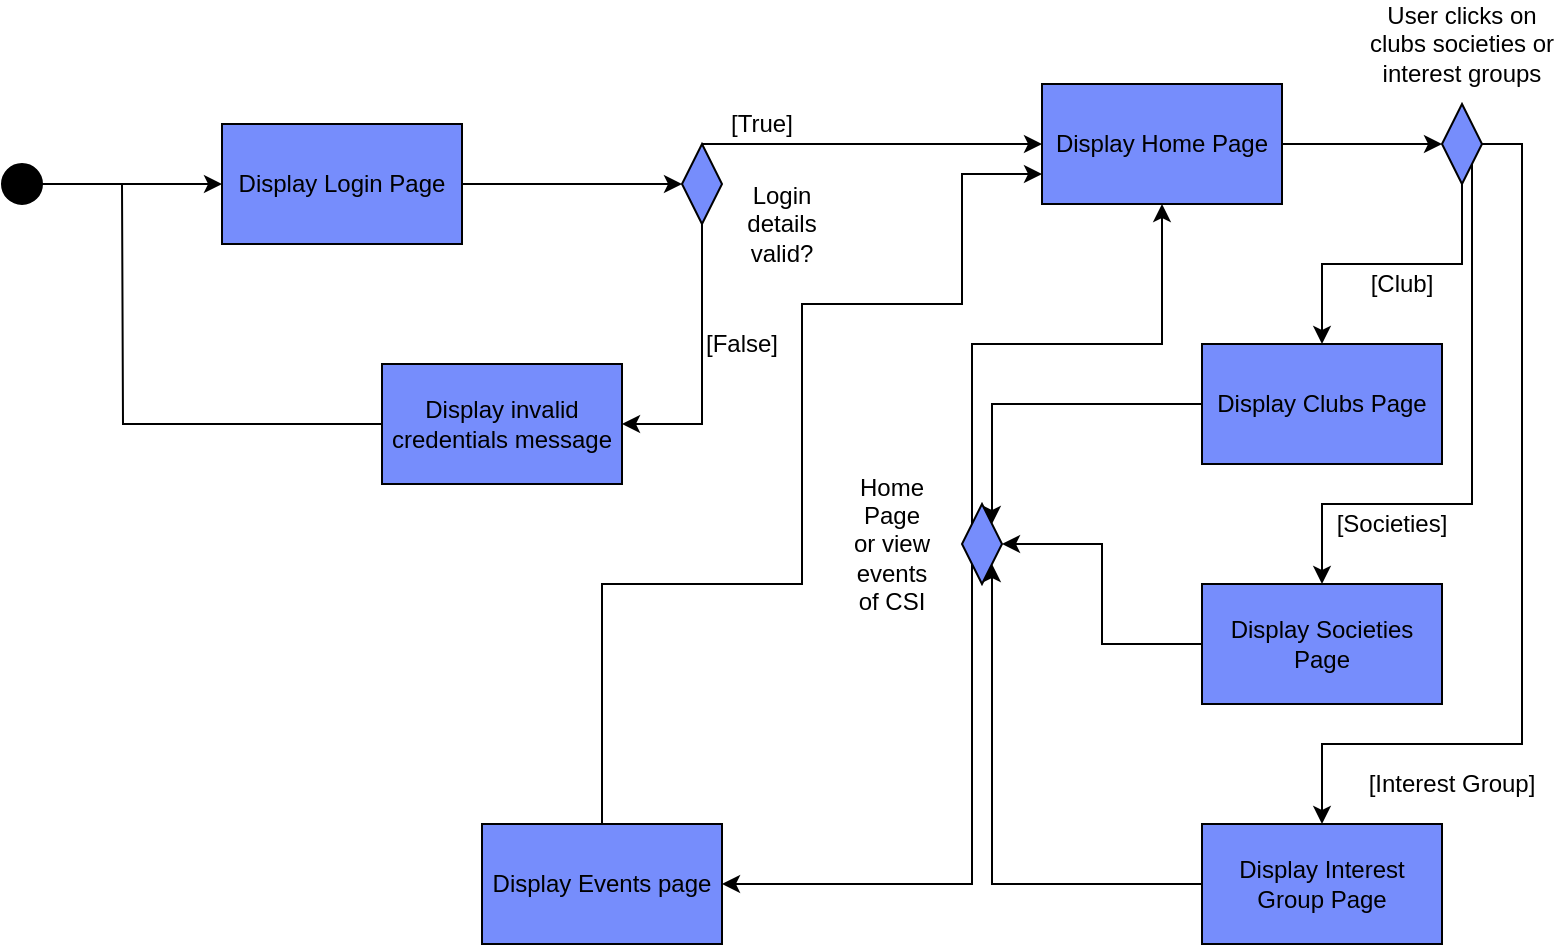<mxfile version="12.8.1" type="github"><diagram id="irh_rx_qs8wF5NUixnGU" name="Page-1"><mxGraphModel dx="868" dy="450" grid="1" gridSize="10" guides="1" tooltips="1" connect="1" arrows="1" fold="1" page="1" pageScale="1" pageWidth="850" pageHeight="1100" math="0" shadow="0"><root><mxCell id="0"/><mxCell id="1" parent="0"/><mxCell id="ir32ikRxMyAOfCAdhVUw-1" value="" style="ellipse;whiteSpace=wrap;html=1;aspect=fixed;fillColor=#000000;" vertex="1" parent="1"><mxGeometry y="190" width="20" height="20" as="geometry"/></mxCell><mxCell id="ir32ikRxMyAOfCAdhVUw-2" value="" style="endArrow=classic;html=1;exitX=1;exitY=0.5;exitDx=0;exitDy=0;entryX=0;entryY=0.5;entryDx=0;entryDy=0;" edge="1" parent="1" source="ir32ikRxMyAOfCAdhVUw-1" target="ir32ikRxMyAOfCAdhVUw-3"><mxGeometry width="50" height="50" relative="1" as="geometry"><mxPoint x="400" y="410" as="sourcePoint"/><mxPoint x="110" y="200" as="targetPoint"/></mxGeometry></mxCell><mxCell id="ir32ikRxMyAOfCAdhVUw-3" value="Display Login Page" style="rounded=0;whiteSpace=wrap;html=1;fillColor=#768DFC;strokeColor=#000000;" vertex="1" parent="1"><mxGeometry x="110" y="170" width="120" height="60" as="geometry"/></mxCell><mxCell id="ir32ikRxMyAOfCAdhVUw-9" style="edgeStyle=orthogonalEdgeStyle;rounded=0;orthogonalLoop=1;jettySize=auto;html=1;exitX=0.5;exitY=1;exitDx=0;exitDy=0;entryX=1;entryY=0.5;entryDx=0;entryDy=0;" edge="1" parent="1" source="ir32ikRxMyAOfCAdhVUw-4" target="ir32ikRxMyAOfCAdhVUw-8"><mxGeometry relative="1" as="geometry"/></mxCell><mxCell id="ir32ikRxMyAOfCAdhVUw-16" style="edgeStyle=orthogonalEdgeStyle;rounded=0;orthogonalLoop=1;jettySize=auto;html=1;exitX=0.5;exitY=0;exitDx=0;exitDy=0;endArrow=classic;endFill=1;entryX=0;entryY=0.5;entryDx=0;entryDy=0;" edge="1" parent="1" source="ir32ikRxMyAOfCAdhVUw-4" target="ir32ikRxMyAOfCAdhVUw-18"><mxGeometry relative="1" as="geometry"><mxPoint x="480" y="180" as="targetPoint"/><Array as="points"><mxPoint x="390" y="180"/><mxPoint x="390" y="180"/></Array></mxGeometry></mxCell><mxCell id="ir32ikRxMyAOfCAdhVUw-4" value="" style="rhombus;whiteSpace=wrap;html=1;fillColor=#768DFC;strokeColor=#000000;" vertex="1" parent="1"><mxGeometry x="340" y="180" width="20" height="40" as="geometry"/></mxCell><mxCell id="ir32ikRxMyAOfCAdhVUw-5" value="" style="endArrow=classic;html=1;exitX=1;exitY=0.5;exitDx=0;exitDy=0;entryX=0;entryY=0.5;entryDx=0;entryDy=0;" edge="1" parent="1" source="ir32ikRxMyAOfCAdhVUw-3" target="ir32ikRxMyAOfCAdhVUw-4"><mxGeometry width="50" height="50" relative="1" as="geometry"><mxPoint x="400" y="410" as="sourcePoint"/><mxPoint x="450" y="360" as="targetPoint"/></mxGeometry></mxCell><mxCell id="ir32ikRxMyAOfCAdhVUw-6" value="Login details valid?" style="text;html=1;strokeColor=none;fillColor=none;align=center;verticalAlign=middle;whiteSpace=wrap;rounded=0;" vertex="1" parent="1"><mxGeometry x="370" y="210" width="40" height="20" as="geometry"/></mxCell><mxCell id="ir32ikRxMyAOfCAdhVUw-12" style="edgeStyle=orthogonalEdgeStyle;rounded=0;orthogonalLoop=1;jettySize=auto;html=1;exitX=0;exitY=0.5;exitDx=0;exitDy=0;endArrow=none;endFill=0;" edge="1" parent="1" source="ir32ikRxMyAOfCAdhVUw-8"><mxGeometry relative="1" as="geometry"><mxPoint x="60" y="200" as="targetPoint"/></mxGeometry></mxCell><mxCell id="ir32ikRxMyAOfCAdhVUw-8" value="Display invalid credentials message" style="rounded=0;whiteSpace=wrap;html=1;fillColor=#768DFC;strokeColor=#000000;" vertex="1" parent="1"><mxGeometry x="190" y="290" width="120" height="60" as="geometry"/></mxCell><mxCell id="ir32ikRxMyAOfCAdhVUw-10" value="[False]" style="text;html=1;strokeColor=none;fillColor=none;align=center;verticalAlign=middle;whiteSpace=wrap;rounded=0;" vertex="1" parent="1"><mxGeometry x="350" y="270" width="40" height="20" as="geometry"/></mxCell><mxCell id="ir32ikRxMyAOfCAdhVUw-18" value="Display Home Page" style="rounded=0;whiteSpace=wrap;html=1;fillColor=#768DFC;strokeColor=#000000;" vertex="1" parent="1"><mxGeometry x="520" y="150" width="120" height="60" as="geometry"/></mxCell><mxCell id="ir32ikRxMyAOfCAdhVUw-24" style="edgeStyle=orthogonalEdgeStyle;rounded=0;orthogonalLoop=1;jettySize=auto;html=1;exitX=1;exitY=0.5;exitDx=0;exitDy=0;entryX=0;entryY=0.5;entryDx=0;entryDy=0;endArrow=classic;endFill=1;" edge="1" parent="1" source="ir32ikRxMyAOfCAdhVUw-18" target="ir32ikRxMyAOfCAdhVUw-23"><mxGeometry relative="1" as="geometry"><mxPoint x="860" y="180" as="sourcePoint"/></mxGeometry></mxCell><mxCell id="ir32ikRxMyAOfCAdhVUw-28" style="edgeStyle=orthogonalEdgeStyle;rounded=0;orthogonalLoop=1;jettySize=auto;html=1;exitX=0.5;exitY=1;exitDx=0;exitDy=0;entryX=0.5;entryY=0;entryDx=0;entryDy=0;endArrow=classic;endFill=1;" edge="1" parent="1" source="ir32ikRxMyAOfCAdhVUw-23" target="ir32ikRxMyAOfCAdhVUw-27"><mxGeometry relative="1" as="geometry"/></mxCell><mxCell id="ir32ikRxMyAOfCAdhVUw-30" style="edgeStyle=orthogonalEdgeStyle;rounded=0;orthogonalLoop=1;jettySize=auto;html=1;exitX=1;exitY=1;exitDx=0;exitDy=0;entryX=0.5;entryY=0;entryDx=0;entryDy=0;endArrow=classic;endFill=1;" edge="1" parent="1" source="ir32ikRxMyAOfCAdhVUw-23" target="ir32ikRxMyAOfCAdhVUw-29"><mxGeometry relative="1" as="geometry"><Array as="points"><mxPoint x="735" y="360"/><mxPoint x="660" y="360"/></Array></mxGeometry></mxCell><mxCell id="ir32ikRxMyAOfCAdhVUw-32" style="edgeStyle=orthogonalEdgeStyle;rounded=0;orthogonalLoop=1;jettySize=auto;html=1;exitX=1;exitY=0.5;exitDx=0;exitDy=0;entryX=0.5;entryY=0;entryDx=0;entryDy=0;endArrow=classic;endFill=1;" edge="1" parent="1" source="ir32ikRxMyAOfCAdhVUw-23" target="ir32ikRxMyAOfCAdhVUw-31"><mxGeometry relative="1" as="geometry"><Array as="points"><mxPoint x="760" y="180"/><mxPoint x="760" y="480"/><mxPoint x="660" y="480"/></Array></mxGeometry></mxCell><mxCell id="ir32ikRxMyAOfCAdhVUw-23" value="" style="rhombus;whiteSpace=wrap;html=1;fillColor=#768DFC;strokeColor=#000000;" vertex="1" parent="1"><mxGeometry x="720" y="160" width="20" height="40" as="geometry"/></mxCell><mxCell id="ir32ikRxMyAOfCAdhVUw-25" value="[True]" style="text;html=1;strokeColor=none;fillColor=none;align=center;verticalAlign=middle;whiteSpace=wrap;rounded=0;" vertex="1" parent="1"><mxGeometry x="360" y="160" width="40" height="20" as="geometry"/></mxCell><mxCell id="ir32ikRxMyAOfCAdhVUw-26" value="User clicks on clubs societies or interest groups" style="text;html=1;strokeColor=none;fillColor=none;align=center;verticalAlign=middle;whiteSpace=wrap;rounded=0;" vertex="1" parent="1"><mxGeometry x="680" y="120" width="100" height="20" as="geometry"/></mxCell><mxCell id="ir32ikRxMyAOfCAdhVUw-39" style="edgeStyle=orthogonalEdgeStyle;rounded=0;orthogonalLoop=1;jettySize=auto;html=1;exitX=0;exitY=0.5;exitDx=0;exitDy=0;entryX=1;entryY=0;entryDx=0;entryDy=0;endArrow=classic;endFill=1;" edge="1" parent="1" source="ir32ikRxMyAOfCAdhVUw-27" target="ir32ikRxMyAOfCAdhVUw-36"><mxGeometry relative="1" as="geometry"/></mxCell><mxCell id="ir32ikRxMyAOfCAdhVUw-27" value="Display Clubs Page" style="rounded=0;whiteSpace=wrap;html=1;fillColor=#768DFC;strokeColor=#000000;" vertex="1" parent="1"><mxGeometry x="600" y="280" width="120" height="60" as="geometry"/></mxCell><mxCell id="ir32ikRxMyAOfCAdhVUw-38" style="edgeStyle=orthogonalEdgeStyle;rounded=0;orthogonalLoop=1;jettySize=auto;html=1;exitX=0;exitY=0.5;exitDx=0;exitDy=0;entryX=1;entryY=0.5;entryDx=0;entryDy=0;endArrow=classic;endFill=1;" edge="1" parent="1" source="ir32ikRxMyAOfCAdhVUw-29" target="ir32ikRxMyAOfCAdhVUw-36"><mxGeometry relative="1" as="geometry"/></mxCell><mxCell id="ir32ikRxMyAOfCAdhVUw-29" value="Display Societies Page" style="rounded=0;whiteSpace=wrap;html=1;fillColor=#768DFC;strokeColor=#000000;" vertex="1" parent="1"><mxGeometry x="600" y="400" width="120" height="60" as="geometry"/></mxCell><mxCell id="ir32ikRxMyAOfCAdhVUw-37" style="edgeStyle=orthogonalEdgeStyle;rounded=0;orthogonalLoop=1;jettySize=auto;html=1;exitX=0;exitY=0.5;exitDx=0;exitDy=0;entryX=1;entryY=1;entryDx=0;entryDy=0;endArrow=classic;endFill=1;" edge="1" parent="1" source="ir32ikRxMyAOfCAdhVUw-31" target="ir32ikRxMyAOfCAdhVUw-36"><mxGeometry relative="1" as="geometry"/></mxCell><mxCell id="ir32ikRxMyAOfCAdhVUw-31" value="Display Interest Group Page" style="rounded=0;whiteSpace=wrap;html=1;fillColor=#768DFC;strokeColor=#000000;" vertex="1" parent="1"><mxGeometry x="600" y="520" width="120" height="60" as="geometry"/></mxCell><mxCell id="ir32ikRxMyAOfCAdhVUw-33" value="[Club]" style="text;html=1;strokeColor=none;fillColor=none;align=center;verticalAlign=middle;whiteSpace=wrap;rounded=0;" vertex="1" parent="1"><mxGeometry x="680" y="240" width="40" height="20" as="geometry"/></mxCell><mxCell id="ir32ikRxMyAOfCAdhVUw-34" value="[Societies]" style="text;html=1;strokeColor=none;fillColor=none;align=center;verticalAlign=middle;whiteSpace=wrap;rounded=0;" vertex="1" parent="1"><mxGeometry x="670" y="360" width="50" height="20" as="geometry"/></mxCell><mxCell id="ir32ikRxMyAOfCAdhVUw-35" value="[Interest Group]" style="text;html=1;strokeColor=none;fillColor=none;align=center;verticalAlign=middle;whiteSpace=wrap;rounded=0;" vertex="1" parent="1"><mxGeometry x="680" y="490" width="90" height="20" as="geometry"/></mxCell><mxCell id="ir32ikRxMyAOfCAdhVUw-41" style="edgeStyle=orthogonalEdgeStyle;rounded=0;orthogonalLoop=1;jettySize=auto;html=1;exitX=0;exitY=0;exitDx=0;exitDy=0;entryX=0.5;entryY=1;entryDx=0;entryDy=0;endArrow=classic;endFill=1;" edge="1" parent="1" source="ir32ikRxMyAOfCAdhVUw-36" target="ir32ikRxMyAOfCAdhVUw-18"><mxGeometry relative="1" as="geometry"><Array as="points"><mxPoint x="485" y="280"/><mxPoint x="580" y="280"/></Array></mxGeometry></mxCell><mxCell id="ir32ikRxMyAOfCAdhVUw-43" style="edgeStyle=orthogonalEdgeStyle;rounded=0;orthogonalLoop=1;jettySize=auto;html=1;exitX=0;exitY=1;exitDx=0;exitDy=0;entryX=1;entryY=0.5;entryDx=0;entryDy=0;endArrow=classic;endFill=1;" edge="1" parent="1" source="ir32ikRxMyAOfCAdhVUw-36" target="ir32ikRxMyAOfCAdhVUw-42"><mxGeometry relative="1" as="geometry"><Array as="points"><mxPoint x="485" y="550"/></Array></mxGeometry></mxCell><mxCell id="ir32ikRxMyAOfCAdhVUw-36" value="" style="rhombus;whiteSpace=wrap;html=1;fillColor=#768DFC;strokeColor=#000000;" vertex="1" parent="1"><mxGeometry x="480" y="360" width="20" height="40" as="geometry"/></mxCell><mxCell id="ir32ikRxMyAOfCAdhVUw-40" value="Home Page or view events of CSI" style="text;html=1;strokeColor=none;fillColor=none;align=center;verticalAlign=middle;whiteSpace=wrap;rounded=0;" vertex="1" parent="1"><mxGeometry x="425" y="370" width="40" height="20" as="geometry"/></mxCell><mxCell id="ir32ikRxMyAOfCAdhVUw-45" style="edgeStyle=orthogonalEdgeStyle;rounded=0;orthogonalLoop=1;jettySize=auto;html=1;exitX=0.5;exitY=0;exitDx=0;exitDy=0;entryX=0;entryY=0.75;entryDx=0;entryDy=0;endArrow=classic;endFill=1;" edge="1" parent="1" source="ir32ikRxMyAOfCAdhVUw-42" target="ir32ikRxMyAOfCAdhVUw-18"><mxGeometry relative="1" as="geometry"><Array as="points"><mxPoint x="300" y="400"/><mxPoint x="400" y="400"/><mxPoint x="400" y="260"/><mxPoint x="480" y="260"/><mxPoint x="480" y="195"/></Array></mxGeometry></mxCell><mxCell id="ir32ikRxMyAOfCAdhVUw-42" value="Display Events page" style="rounded=0;whiteSpace=wrap;html=1;fillColor=#768DFC;strokeColor=#000000;" vertex="1" parent="1"><mxGeometry x="240" y="520" width="120" height="60" as="geometry"/></mxCell></root></mxGraphModel></diagram></mxfile>